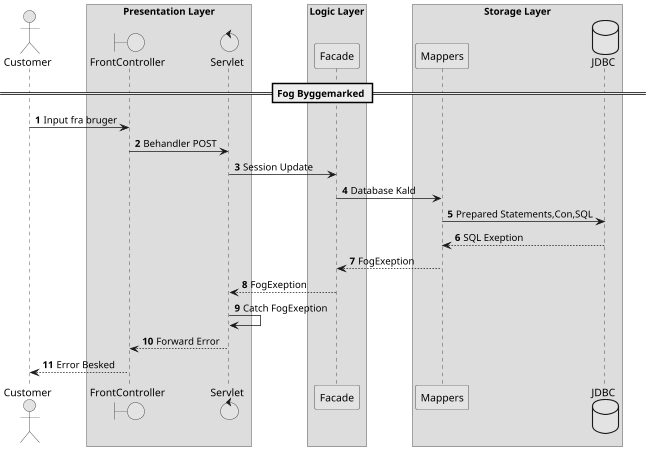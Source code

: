 @startuml

scale 650 width
skinparam monochrome true
skinparam BoxPadding 30
autonumber

== Fog Byggemarked ==

actor Customer as "Customer"
box "Presentation Layer"
boundary FrontController
control Servlet
end box

box "Logic Layer"
participant LF as "Facade"
end box
box "Storage Layer"
participant DM as "Mappers"
Database DB as "JDBC"
end box

Customer->FrontController: Input fra bruger
FrontController->Servlet: Behandler POST
Servlet->LF: Session Update
LF->DM: Database Kald
DM->DB: Prepared Statements,Con,SQL

DB-->DM: SQL Exeption
DM-->LF: FogExeption
LF-->Servlet: FogExeption
Servlet->Servlet: Catch FogExeption
Servlet-->FrontController: Forward Error
FrontController-->Customer: Error Besked

@enduml